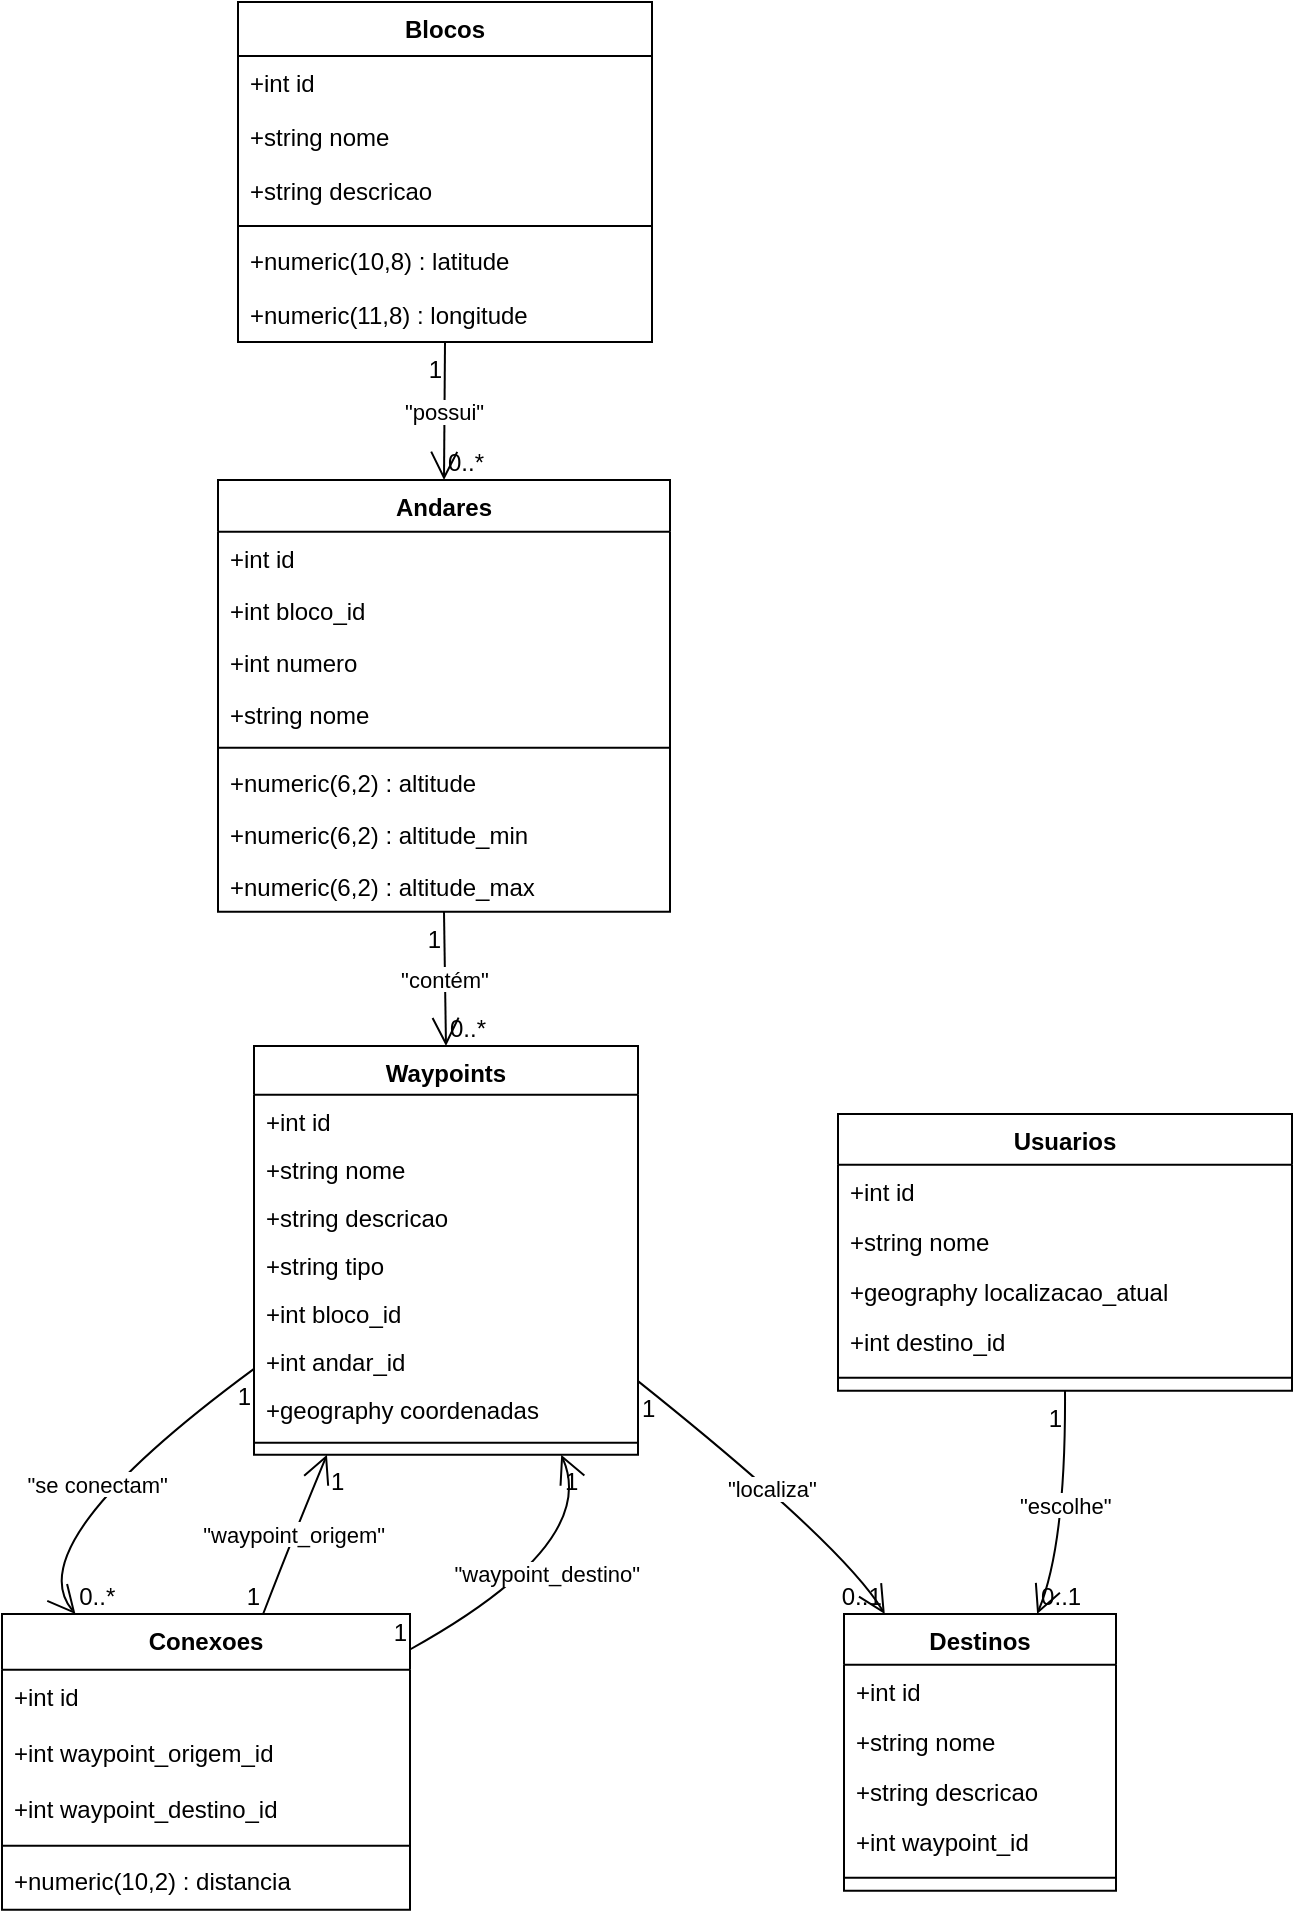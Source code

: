 <mxfile version="24.7.14">
  <diagram name="Page-1" id="tVNEnuNayXjEJ6UIHJxD">
    <mxGraphModel grid="1" page="1" gridSize="10" guides="1" tooltips="1" connect="1" arrows="1" fold="1" pageScale="1" pageWidth="850" pageHeight="1100" math="0" shadow="0">
      <root>
        <mxCell id="0" />
        <mxCell id="1" parent="0" />
        <mxCell id="t9MqoLO25k7Q-6naxNPZ-1" value="Blocos" style="swimlane;fontStyle=1;align=center;verticalAlign=top;childLayout=stackLayout;horizontal=1;startSize=27;horizontalStack=0;resizeParent=1;resizeParentMax=0;resizeLast=0;collapsible=0;marginBottom=0;" vertex="1" parent="1">
          <mxGeometry x="138" y="20" width="207" height="170" as="geometry" />
        </mxCell>
        <mxCell id="t9MqoLO25k7Q-6naxNPZ-2" value="+int id" style="text;strokeColor=none;fillColor=none;align=left;verticalAlign=top;spacingLeft=4;spacingRight=4;overflow=hidden;rotatable=0;points=[[0,0.5],[1,0.5]];portConstraint=eastwest;" vertex="1" parent="t9MqoLO25k7Q-6naxNPZ-1">
          <mxGeometry y="27" width="207" height="27" as="geometry" />
        </mxCell>
        <mxCell id="t9MqoLO25k7Q-6naxNPZ-3" value="+string nome" style="text;strokeColor=none;fillColor=none;align=left;verticalAlign=top;spacingLeft=4;spacingRight=4;overflow=hidden;rotatable=0;points=[[0,0.5],[1,0.5]];portConstraint=eastwest;" vertex="1" parent="t9MqoLO25k7Q-6naxNPZ-1">
          <mxGeometry y="54" width="207" height="27" as="geometry" />
        </mxCell>
        <mxCell id="t9MqoLO25k7Q-6naxNPZ-4" value="+string descricao" style="text;strokeColor=none;fillColor=none;align=left;verticalAlign=top;spacingLeft=4;spacingRight=4;overflow=hidden;rotatable=0;points=[[0,0.5],[1,0.5]];portConstraint=eastwest;" vertex="1" parent="t9MqoLO25k7Q-6naxNPZ-1">
          <mxGeometry y="81" width="207" height="27" as="geometry" />
        </mxCell>
        <mxCell id="t9MqoLO25k7Q-6naxNPZ-5" style="line;strokeWidth=1;fillColor=none;align=left;verticalAlign=middle;spacingTop=-1;spacingLeft=3;spacingRight=3;rotatable=0;labelPosition=right;points=[];portConstraint=eastwest;strokeColor=inherit;" vertex="1" parent="t9MqoLO25k7Q-6naxNPZ-1">
          <mxGeometry y="108" width="207" height="8" as="geometry" />
        </mxCell>
        <mxCell id="t9MqoLO25k7Q-6naxNPZ-6" value="+numeric(10,8) : latitude" style="text;strokeColor=none;fillColor=none;align=left;verticalAlign=top;spacingLeft=4;spacingRight=4;overflow=hidden;rotatable=0;points=[[0,0.5],[1,0.5]];portConstraint=eastwest;" vertex="1" parent="t9MqoLO25k7Q-6naxNPZ-1">
          <mxGeometry y="116" width="207" height="27" as="geometry" />
        </mxCell>
        <mxCell id="t9MqoLO25k7Q-6naxNPZ-7" value="+numeric(11,8) : longitude" style="text;strokeColor=none;fillColor=none;align=left;verticalAlign=top;spacingLeft=4;spacingRight=4;overflow=hidden;rotatable=0;points=[[0,0.5],[1,0.5]];portConstraint=eastwest;" vertex="1" parent="t9MqoLO25k7Q-6naxNPZ-1">
          <mxGeometry y="143" width="207" height="27" as="geometry" />
        </mxCell>
        <mxCell id="t9MqoLO25k7Q-6naxNPZ-8" value="Andares" style="swimlane;fontStyle=1;align=center;verticalAlign=top;childLayout=stackLayout;horizontal=1;startSize=25.875;horizontalStack=0;resizeParent=1;resizeParentMax=0;resizeLast=0;collapsible=0;marginBottom=0;" vertex="1" parent="1">
          <mxGeometry x="128" y="259" width="226" height="215.875" as="geometry" />
        </mxCell>
        <mxCell id="t9MqoLO25k7Q-6naxNPZ-9" value="+int id" style="text;strokeColor=none;fillColor=none;align=left;verticalAlign=top;spacingLeft=4;spacingRight=4;overflow=hidden;rotatable=0;points=[[0,0.5],[1,0.5]];portConstraint=eastwest;" vertex="1" parent="t9MqoLO25k7Q-6naxNPZ-8">
          <mxGeometry y="25.875" width="226" height="26" as="geometry" />
        </mxCell>
        <mxCell id="t9MqoLO25k7Q-6naxNPZ-10" value="+int bloco_id" style="text;strokeColor=none;fillColor=none;align=left;verticalAlign=top;spacingLeft=4;spacingRight=4;overflow=hidden;rotatable=0;points=[[0,0.5],[1,0.5]];portConstraint=eastwest;" vertex="1" parent="t9MqoLO25k7Q-6naxNPZ-8">
          <mxGeometry y="51.875" width="226" height="26" as="geometry" />
        </mxCell>
        <mxCell id="t9MqoLO25k7Q-6naxNPZ-11" value="+int numero" style="text;strokeColor=none;fillColor=none;align=left;verticalAlign=top;spacingLeft=4;spacingRight=4;overflow=hidden;rotatable=0;points=[[0,0.5],[1,0.5]];portConstraint=eastwest;" vertex="1" parent="t9MqoLO25k7Q-6naxNPZ-8">
          <mxGeometry y="77.875" width="226" height="26" as="geometry" />
        </mxCell>
        <mxCell id="t9MqoLO25k7Q-6naxNPZ-12" value="+string nome" style="text;strokeColor=none;fillColor=none;align=left;verticalAlign=top;spacingLeft=4;spacingRight=4;overflow=hidden;rotatable=0;points=[[0,0.5],[1,0.5]];portConstraint=eastwest;" vertex="1" parent="t9MqoLO25k7Q-6naxNPZ-8">
          <mxGeometry y="103.875" width="226" height="26" as="geometry" />
        </mxCell>
        <mxCell id="t9MqoLO25k7Q-6naxNPZ-13" style="line;strokeWidth=1;fillColor=none;align=left;verticalAlign=middle;spacingTop=-1;spacingLeft=3;spacingRight=3;rotatable=0;labelPosition=right;points=[];portConstraint=eastwest;strokeColor=inherit;" vertex="1" parent="t9MqoLO25k7Q-6naxNPZ-8">
          <mxGeometry y="129.875" width="226" height="8" as="geometry" />
        </mxCell>
        <mxCell id="t9MqoLO25k7Q-6naxNPZ-14" value="+numeric(6,2) : altitude" style="text;strokeColor=none;fillColor=none;align=left;verticalAlign=top;spacingLeft=4;spacingRight=4;overflow=hidden;rotatable=0;points=[[0,0.5],[1,0.5]];portConstraint=eastwest;" vertex="1" parent="t9MqoLO25k7Q-6naxNPZ-8">
          <mxGeometry y="137.875" width="226" height="26" as="geometry" />
        </mxCell>
        <mxCell id="t9MqoLO25k7Q-6naxNPZ-15" value="+numeric(6,2) : altitude_min" style="text;strokeColor=none;fillColor=none;align=left;verticalAlign=top;spacingLeft=4;spacingRight=4;overflow=hidden;rotatable=0;points=[[0,0.5],[1,0.5]];portConstraint=eastwest;" vertex="1" parent="t9MqoLO25k7Q-6naxNPZ-8">
          <mxGeometry y="163.875" width="226" height="26" as="geometry" />
        </mxCell>
        <mxCell id="t9MqoLO25k7Q-6naxNPZ-16" value="+numeric(6,2) : altitude_max" style="text;strokeColor=none;fillColor=none;align=left;verticalAlign=top;spacingLeft=4;spacingRight=4;overflow=hidden;rotatable=0;points=[[0,0.5],[1,0.5]];portConstraint=eastwest;" vertex="1" parent="t9MqoLO25k7Q-6naxNPZ-8">
          <mxGeometry y="189.875" width="226" height="26" as="geometry" />
        </mxCell>
        <mxCell id="t9MqoLO25k7Q-6naxNPZ-17" value="Waypoints" style="swimlane;fontStyle=1;align=center;verticalAlign=top;childLayout=stackLayout;horizontal=1;startSize=24.353;horizontalStack=0;resizeParent=1;resizeParentMax=0;resizeLast=0;collapsible=0;marginBottom=0;" vertex="1" parent="1">
          <mxGeometry x="146" y="542" width="192" height="204.353" as="geometry" />
        </mxCell>
        <mxCell id="t9MqoLO25k7Q-6naxNPZ-18" value="+int id" style="text;strokeColor=none;fillColor=none;align=left;verticalAlign=top;spacingLeft=4;spacingRight=4;overflow=hidden;rotatable=0;points=[[0,0.5],[1,0.5]];portConstraint=eastwest;" vertex="1" parent="t9MqoLO25k7Q-6naxNPZ-17">
          <mxGeometry y="24.353" width="192" height="24" as="geometry" />
        </mxCell>
        <mxCell id="t9MqoLO25k7Q-6naxNPZ-19" value="+string nome" style="text;strokeColor=none;fillColor=none;align=left;verticalAlign=top;spacingLeft=4;spacingRight=4;overflow=hidden;rotatable=0;points=[[0,0.5],[1,0.5]];portConstraint=eastwest;" vertex="1" parent="t9MqoLO25k7Q-6naxNPZ-17">
          <mxGeometry y="48.353" width="192" height="24" as="geometry" />
        </mxCell>
        <mxCell id="t9MqoLO25k7Q-6naxNPZ-20" value="+string descricao" style="text;strokeColor=none;fillColor=none;align=left;verticalAlign=top;spacingLeft=4;spacingRight=4;overflow=hidden;rotatable=0;points=[[0,0.5],[1,0.5]];portConstraint=eastwest;" vertex="1" parent="t9MqoLO25k7Q-6naxNPZ-17">
          <mxGeometry y="72.353" width="192" height="24" as="geometry" />
        </mxCell>
        <mxCell id="t9MqoLO25k7Q-6naxNPZ-21" value="+string tipo" style="text;strokeColor=none;fillColor=none;align=left;verticalAlign=top;spacingLeft=4;spacingRight=4;overflow=hidden;rotatable=0;points=[[0,0.5],[1,0.5]];portConstraint=eastwest;" vertex="1" parent="t9MqoLO25k7Q-6naxNPZ-17">
          <mxGeometry y="96.353" width="192" height="24" as="geometry" />
        </mxCell>
        <mxCell id="t9MqoLO25k7Q-6naxNPZ-22" value="+int bloco_id" style="text;strokeColor=none;fillColor=none;align=left;verticalAlign=top;spacingLeft=4;spacingRight=4;overflow=hidden;rotatable=0;points=[[0,0.5],[1,0.5]];portConstraint=eastwest;" vertex="1" parent="t9MqoLO25k7Q-6naxNPZ-17">
          <mxGeometry y="120.353" width="192" height="24" as="geometry" />
        </mxCell>
        <mxCell id="t9MqoLO25k7Q-6naxNPZ-23" value="+int andar_id" style="text;strokeColor=none;fillColor=none;align=left;verticalAlign=top;spacingLeft=4;spacingRight=4;overflow=hidden;rotatable=0;points=[[0,0.5],[1,0.5]];portConstraint=eastwest;" vertex="1" parent="t9MqoLO25k7Q-6naxNPZ-17">
          <mxGeometry y="144.353" width="192" height="24" as="geometry" />
        </mxCell>
        <mxCell id="t9MqoLO25k7Q-6naxNPZ-24" value="+geography coordenadas" style="text;strokeColor=none;fillColor=none;align=left;verticalAlign=top;spacingLeft=4;spacingRight=4;overflow=hidden;rotatable=0;points=[[0,0.5],[1,0.5]];portConstraint=eastwest;" vertex="1" parent="t9MqoLO25k7Q-6naxNPZ-17">
          <mxGeometry y="168.353" width="192" height="24" as="geometry" />
        </mxCell>
        <mxCell id="t9MqoLO25k7Q-6naxNPZ-25" style="line;strokeWidth=1;fillColor=none;align=left;verticalAlign=middle;spacingTop=-1;spacingLeft=3;spacingRight=3;rotatable=0;labelPosition=right;points=[];portConstraint=eastwest;strokeColor=inherit;" vertex="1" parent="t9MqoLO25k7Q-6naxNPZ-17">
          <mxGeometry y="192.353" width="192" height="12" as="geometry" />
        </mxCell>
        <mxCell id="t9MqoLO25k7Q-6naxNPZ-26" value="Conexoes" style="swimlane;fontStyle=1;align=center;verticalAlign=top;childLayout=stackLayout;horizontal=1;startSize=27.9;horizontalStack=0;resizeParent=1;resizeParentMax=0;resizeLast=0;collapsible=0;marginBottom=0;" vertex="1" parent="1">
          <mxGeometry x="20" y="826" width="204" height="147.9" as="geometry" />
        </mxCell>
        <mxCell id="t9MqoLO25k7Q-6naxNPZ-27" value="+int id" style="text;strokeColor=none;fillColor=none;align=left;verticalAlign=top;spacingLeft=4;spacingRight=4;overflow=hidden;rotatable=0;points=[[0,0.5],[1,0.5]];portConstraint=eastwest;" vertex="1" parent="t9MqoLO25k7Q-6naxNPZ-26">
          <mxGeometry y="27.9" width="204" height="28" as="geometry" />
        </mxCell>
        <mxCell id="t9MqoLO25k7Q-6naxNPZ-28" value="+int waypoint_origem_id" style="text;strokeColor=none;fillColor=none;align=left;verticalAlign=top;spacingLeft=4;spacingRight=4;overflow=hidden;rotatable=0;points=[[0,0.5],[1,0.5]];portConstraint=eastwest;" vertex="1" parent="t9MqoLO25k7Q-6naxNPZ-26">
          <mxGeometry y="55.9" width="204" height="28" as="geometry" />
        </mxCell>
        <mxCell id="t9MqoLO25k7Q-6naxNPZ-29" value="+int waypoint_destino_id" style="text;strokeColor=none;fillColor=none;align=left;verticalAlign=top;spacingLeft=4;spacingRight=4;overflow=hidden;rotatable=0;points=[[0,0.5],[1,0.5]];portConstraint=eastwest;" vertex="1" parent="t9MqoLO25k7Q-6naxNPZ-26">
          <mxGeometry y="83.9" width="204" height="28" as="geometry" />
        </mxCell>
        <mxCell id="t9MqoLO25k7Q-6naxNPZ-30" style="line;strokeWidth=1;fillColor=none;align=left;verticalAlign=middle;spacingTop=-1;spacingLeft=3;spacingRight=3;rotatable=0;labelPosition=right;points=[];portConstraint=eastwest;strokeColor=inherit;" vertex="1" parent="t9MqoLO25k7Q-6naxNPZ-26">
          <mxGeometry y="111.9" width="204" height="8" as="geometry" />
        </mxCell>
        <mxCell id="t9MqoLO25k7Q-6naxNPZ-31" value="+numeric(10,2) : distancia" style="text;strokeColor=none;fillColor=none;align=left;verticalAlign=top;spacingLeft=4;spacingRight=4;overflow=hidden;rotatable=0;points=[[0,0.5],[1,0.5]];portConstraint=eastwest;" vertex="1" parent="t9MqoLO25k7Q-6naxNPZ-26">
          <mxGeometry y="119.9" width="204" height="28" as="geometry" />
        </mxCell>
        <mxCell id="t9MqoLO25k7Q-6naxNPZ-32" value="Destinos" style="swimlane;fontStyle=1;align=center;verticalAlign=top;childLayout=stackLayout;horizontal=1;startSize=25.364;horizontalStack=0;resizeParent=1;resizeParentMax=0;resizeLast=0;collapsible=0;marginBottom=0;" vertex="1" parent="1">
          <mxGeometry x="441" y="826" width="136" height="138.364" as="geometry" />
        </mxCell>
        <mxCell id="t9MqoLO25k7Q-6naxNPZ-33" value="+int id" style="text;strokeColor=none;fillColor=none;align=left;verticalAlign=top;spacingLeft=4;spacingRight=4;overflow=hidden;rotatable=0;points=[[0,0.5],[1,0.5]];portConstraint=eastwest;" vertex="1" parent="t9MqoLO25k7Q-6naxNPZ-32">
          <mxGeometry y="25.364" width="136" height="25" as="geometry" />
        </mxCell>
        <mxCell id="t9MqoLO25k7Q-6naxNPZ-34" value="+string nome" style="text;strokeColor=none;fillColor=none;align=left;verticalAlign=top;spacingLeft=4;spacingRight=4;overflow=hidden;rotatable=0;points=[[0,0.5],[1,0.5]];portConstraint=eastwest;" vertex="1" parent="t9MqoLO25k7Q-6naxNPZ-32">
          <mxGeometry y="50.364" width="136" height="25" as="geometry" />
        </mxCell>
        <mxCell id="t9MqoLO25k7Q-6naxNPZ-35" value="+string descricao" style="text;strokeColor=none;fillColor=none;align=left;verticalAlign=top;spacingLeft=4;spacingRight=4;overflow=hidden;rotatable=0;points=[[0,0.5],[1,0.5]];portConstraint=eastwest;" vertex="1" parent="t9MqoLO25k7Q-6naxNPZ-32">
          <mxGeometry y="75.364" width="136" height="25" as="geometry" />
        </mxCell>
        <mxCell id="t9MqoLO25k7Q-6naxNPZ-36" value="+int waypoint_id" style="text;strokeColor=none;fillColor=none;align=left;verticalAlign=top;spacingLeft=4;spacingRight=4;overflow=hidden;rotatable=0;points=[[0,0.5],[1,0.5]];portConstraint=eastwest;" vertex="1" parent="t9MqoLO25k7Q-6naxNPZ-32">
          <mxGeometry y="100.364" width="136" height="25" as="geometry" />
        </mxCell>
        <mxCell id="t9MqoLO25k7Q-6naxNPZ-37" style="line;strokeWidth=1;fillColor=none;align=left;verticalAlign=middle;spacingTop=-1;spacingLeft=3;spacingRight=3;rotatable=0;labelPosition=right;points=[];portConstraint=eastwest;strokeColor=inherit;" vertex="1" parent="t9MqoLO25k7Q-6naxNPZ-32">
          <mxGeometry y="125.364" width="136" height="13" as="geometry" />
        </mxCell>
        <mxCell id="t9MqoLO25k7Q-6naxNPZ-38" value="Usuarios" style="swimlane;fontStyle=1;align=center;verticalAlign=top;childLayout=stackLayout;horizontal=1;startSize=25.364;horizontalStack=0;resizeParent=1;resizeParentMax=0;resizeLast=0;collapsible=0;marginBottom=0;" vertex="1" parent="1">
          <mxGeometry x="438" y="576" width="227" height="138.364" as="geometry" />
        </mxCell>
        <mxCell id="t9MqoLO25k7Q-6naxNPZ-39" value="+int id" style="text;strokeColor=none;fillColor=none;align=left;verticalAlign=top;spacingLeft=4;spacingRight=4;overflow=hidden;rotatable=0;points=[[0,0.5],[1,0.5]];portConstraint=eastwest;" vertex="1" parent="t9MqoLO25k7Q-6naxNPZ-38">
          <mxGeometry y="25.364" width="227" height="25" as="geometry" />
        </mxCell>
        <mxCell id="t9MqoLO25k7Q-6naxNPZ-40" value="+string nome" style="text;strokeColor=none;fillColor=none;align=left;verticalAlign=top;spacingLeft=4;spacingRight=4;overflow=hidden;rotatable=0;points=[[0,0.5],[1,0.5]];portConstraint=eastwest;" vertex="1" parent="t9MqoLO25k7Q-6naxNPZ-38">
          <mxGeometry y="50.364" width="227" height="25" as="geometry" />
        </mxCell>
        <mxCell id="t9MqoLO25k7Q-6naxNPZ-41" value="+geography localizacao_atual" style="text;strokeColor=none;fillColor=none;align=left;verticalAlign=top;spacingLeft=4;spacingRight=4;overflow=hidden;rotatable=0;points=[[0,0.5],[1,0.5]];portConstraint=eastwest;" vertex="1" parent="t9MqoLO25k7Q-6naxNPZ-38">
          <mxGeometry y="75.364" width="227" height="25" as="geometry" />
        </mxCell>
        <mxCell id="t9MqoLO25k7Q-6naxNPZ-42" value="+int destino_id" style="text;strokeColor=none;fillColor=none;align=left;verticalAlign=top;spacingLeft=4;spacingRight=4;overflow=hidden;rotatable=0;points=[[0,0.5],[1,0.5]];portConstraint=eastwest;" vertex="1" parent="t9MqoLO25k7Q-6naxNPZ-38">
          <mxGeometry y="100.364" width="227" height="25" as="geometry" />
        </mxCell>
        <mxCell id="t9MqoLO25k7Q-6naxNPZ-43" style="line;strokeWidth=1;fillColor=none;align=left;verticalAlign=middle;spacingTop=-1;spacingLeft=3;spacingRight=3;rotatable=0;labelPosition=right;points=[];portConstraint=eastwest;strokeColor=inherit;" vertex="1" parent="t9MqoLO25k7Q-6naxNPZ-38">
          <mxGeometry y="125.364" width="227" height="13" as="geometry" />
        </mxCell>
        <mxCell id="t9MqoLO25k7Q-6naxNPZ-44" value="&quot;possui&quot;" style="curved=1;startArrow=none;endArrow=open;endSize=12;exitX=0.5;exitY=1;entryX=0.5;entryY=0;rounded=0;" edge="1" parent="1" source="t9MqoLO25k7Q-6naxNPZ-1" target="t9MqoLO25k7Q-6naxNPZ-8">
          <mxGeometry relative="1" as="geometry">
            <Array as="points" />
          </mxGeometry>
        </mxCell>
        <mxCell id="t9MqoLO25k7Q-6naxNPZ-45" value="1" style="edgeLabel;resizable=0;labelBackgroundColor=none;fontSize=12;align=right;verticalAlign=top;" vertex="1" parent="t9MqoLO25k7Q-6naxNPZ-44">
          <mxGeometry x="-1" relative="1" as="geometry" />
        </mxCell>
        <mxCell id="t9MqoLO25k7Q-6naxNPZ-46" value="0..*" style="edgeLabel;resizable=0;labelBackgroundColor=none;fontSize=12;align=left;verticalAlign=bottom;" vertex="1" parent="t9MqoLO25k7Q-6naxNPZ-44">
          <mxGeometry x="1" relative="1" as="geometry" />
        </mxCell>
        <mxCell id="t9MqoLO25k7Q-6naxNPZ-47" value="&quot;contém&quot;" style="curved=1;startArrow=none;endArrow=open;endSize=12;exitX=0.5;exitY=1;entryX=0.5;entryY=0;rounded=0;" edge="1" parent="1" source="t9MqoLO25k7Q-6naxNPZ-8" target="t9MqoLO25k7Q-6naxNPZ-17">
          <mxGeometry relative="1" as="geometry">
            <Array as="points" />
          </mxGeometry>
        </mxCell>
        <mxCell id="t9MqoLO25k7Q-6naxNPZ-48" value="1" style="edgeLabel;resizable=0;labelBackgroundColor=none;fontSize=12;align=right;verticalAlign=top;" vertex="1" parent="t9MqoLO25k7Q-6naxNPZ-47">
          <mxGeometry x="-1" relative="1" as="geometry" />
        </mxCell>
        <mxCell id="t9MqoLO25k7Q-6naxNPZ-49" value="0..*" style="edgeLabel;resizable=0;labelBackgroundColor=none;fontSize=12;align=left;verticalAlign=bottom;" vertex="1" parent="t9MqoLO25k7Q-6naxNPZ-47">
          <mxGeometry x="1" relative="1" as="geometry" />
        </mxCell>
        <mxCell id="t9MqoLO25k7Q-6naxNPZ-50" value="&quot;se conectam&quot;" style="curved=1;startArrow=none;endArrow=open;endSize=12;exitX=0;exitY=0.79;entryX=0.18;entryY=0;rounded=0;" edge="1" parent="1" source="t9MqoLO25k7Q-6naxNPZ-17" target="t9MqoLO25k7Q-6naxNPZ-26">
          <mxGeometry relative="1" as="geometry">
            <Array as="points">
              <mxPoint x="27" y="791" />
            </Array>
          </mxGeometry>
        </mxCell>
        <mxCell id="t9MqoLO25k7Q-6naxNPZ-51" value="1" style="edgeLabel;resizable=0;labelBackgroundColor=none;fontSize=12;align=right;verticalAlign=top;" vertex="1" parent="t9MqoLO25k7Q-6naxNPZ-50">
          <mxGeometry x="-1" relative="1" as="geometry" />
        </mxCell>
        <mxCell id="t9MqoLO25k7Q-6naxNPZ-52" value="0..*" style="edgeLabel;resizable=0;labelBackgroundColor=none;fontSize=12;align=left;verticalAlign=bottom;" vertex="1" parent="t9MqoLO25k7Q-6naxNPZ-50">
          <mxGeometry x="1" relative="1" as="geometry" />
        </mxCell>
        <mxCell id="t9MqoLO25k7Q-6naxNPZ-53" value="&quot;localiza&quot;" style="curved=1;startArrow=none;endArrow=open;endSize=12;exitX=1;exitY=0.82;entryX=0.15;entryY=0;rounded=0;" edge="1" parent="1" source="t9MqoLO25k7Q-6naxNPZ-17" target="t9MqoLO25k7Q-6naxNPZ-32">
          <mxGeometry relative="1" as="geometry">
            <Array as="points">
              <mxPoint x="440" y="791" />
            </Array>
          </mxGeometry>
        </mxCell>
        <mxCell id="t9MqoLO25k7Q-6naxNPZ-54" value="1" style="edgeLabel;resizable=0;labelBackgroundColor=none;fontSize=12;align=left;verticalAlign=top;" vertex="1" parent="t9MqoLO25k7Q-6naxNPZ-53">
          <mxGeometry x="-1" relative="1" as="geometry" />
        </mxCell>
        <mxCell id="t9MqoLO25k7Q-6naxNPZ-55" value="0..1" style="edgeLabel;resizable=0;labelBackgroundColor=none;fontSize=12;align=right;verticalAlign=bottom;" vertex="1" parent="t9MqoLO25k7Q-6naxNPZ-53">
          <mxGeometry x="1" relative="1" as="geometry" />
        </mxCell>
        <mxCell id="t9MqoLO25k7Q-6naxNPZ-56" value="&quot;escolhe&quot;" style="curved=1;startArrow=none;endArrow=open;endSize=12;exitX=0.5;exitY=0.99;entryX=0.71;entryY=0;rounded=0;" edge="1" parent="1" source="t9MqoLO25k7Q-6naxNPZ-38" target="t9MqoLO25k7Q-6naxNPZ-32">
          <mxGeometry relative="1" as="geometry">
            <Array as="points">
              <mxPoint x="552" y="791" />
            </Array>
          </mxGeometry>
        </mxCell>
        <mxCell id="t9MqoLO25k7Q-6naxNPZ-57" value="1" style="edgeLabel;resizable=0;labelBackgroundColor=none;fontSize=12;align=right;verticalAlign=top;" vertex="1" parent="t9MqoLO25k7Q-6naxNPZ-56">
          <mxGeometry x="-1" relative="1" as="geometry" />
        </mxCell>
        <mxCell id="t9MqoLO25k7Q-6naxNPZ-58" value="0..1" style="edgeLabel;resizable=0;labelBackgroundColor=none;fontSize=12;align=left;verticalAlign=bottom;" vertex="1" parent="t9MqoLO25k7Q-6naxNPZ-56">
          <mxGeometry x="1" relative="1" as="geometry" />
        </mxCell>
        <mxCell id="t9MqoLO25k7Q-6naxNPZ-59" value="&quot;waypoint_origem&quot;" style="curved=1;startArrow=none;endArrow=open;endSize=12;exitX=0.64;exitY=0;entryX=0.19;entryY=1;rounded=0;" edge="1" parent="1" source="t9MqoLO25k7Q-6naxNPZ-26" target="t9MqoLO25k7Q-6naxNPZ-17">
          <mxGeometry relative="1" as="geometry">
            <Array as="points">
              <mxPoint x="164" y="791" />
            </Array>
          </mxGeometry>
        </mxCell>
        <mxCell id="t9MqoLO25k7Q-6naxNPZ-60" value="1" style="edgeLabel;resizable=0;labelBackgroundColor=none;fontSize=12;align=right;verticalAlign=bottom;" vertex="1" parent="t9MqoLO25k7Q-6naxNPZ-59">
          <mxGeometry x="-1" relative="1" as="geometry" />
        </mxCell>
        <mxCell id="t9MqoLO25k7Q-6naxNPZ-61" value="1" style="edgeLabel;resizable=0;labelBackgroundColor=none;fontSize=12;align=left;verticalAlign=top;" vertex="1" parent="t9MqoLO25k7Q-6naxNPZ-59">
          <mxGeometry x="1" relative="1" as="geometry" />
        </mxCell>
        <mxCell id="t9MqoLO25k7Q-6naxNPZ-62" value="&quot;waypoint_destino&quot;" style="curved=1;startArrow=none;endArrow=open;endSize=12;exitX=1;exitY=0.12;entryX=0.8;entryY=1;rounded=0;" edge="1" parent="1" source="t9MqoLO25k7Q-6naxNPZ-26" target="t9MqoLO25k7Q-6naxNPZ-17">
          <mxGeometry relative="1" as="geometry">
            <Array as="points">
              <mxPoint x="319" y="791" />
            </Array>
          </mxGeometry>
        </mxCell>
        <mxCell id="t9MqoLO25k7Q-6naxNPZ-63" value="1" style="edgeLabel;resizable=0;labelBackgroundColor=none;fontSize=12;align=right;verticalAlign=bottom;" vertex="1" parent="t9MqoLO25k7Q-6naxNPZ-62">
          <mxGeometry x="-1" relative="1" as="geometry" />
        </mxCell>
        <mxCell id="t9MqoLO25k7Q-6naxNPZ-64" value="1" style="edgeLabel;resizable=0;labelBackgroundColor=none;fontSize=12;align=left;verticalAlign=top;" vertex="1" parent="t9MqoLO25k7Q-6naxNPZ-62">
          <mxGeometry x="1" relative="1" as="geometry" />
        </mxCell>
      </root>
    </mxGraphModel>
  </diagram>
</mxfile>
